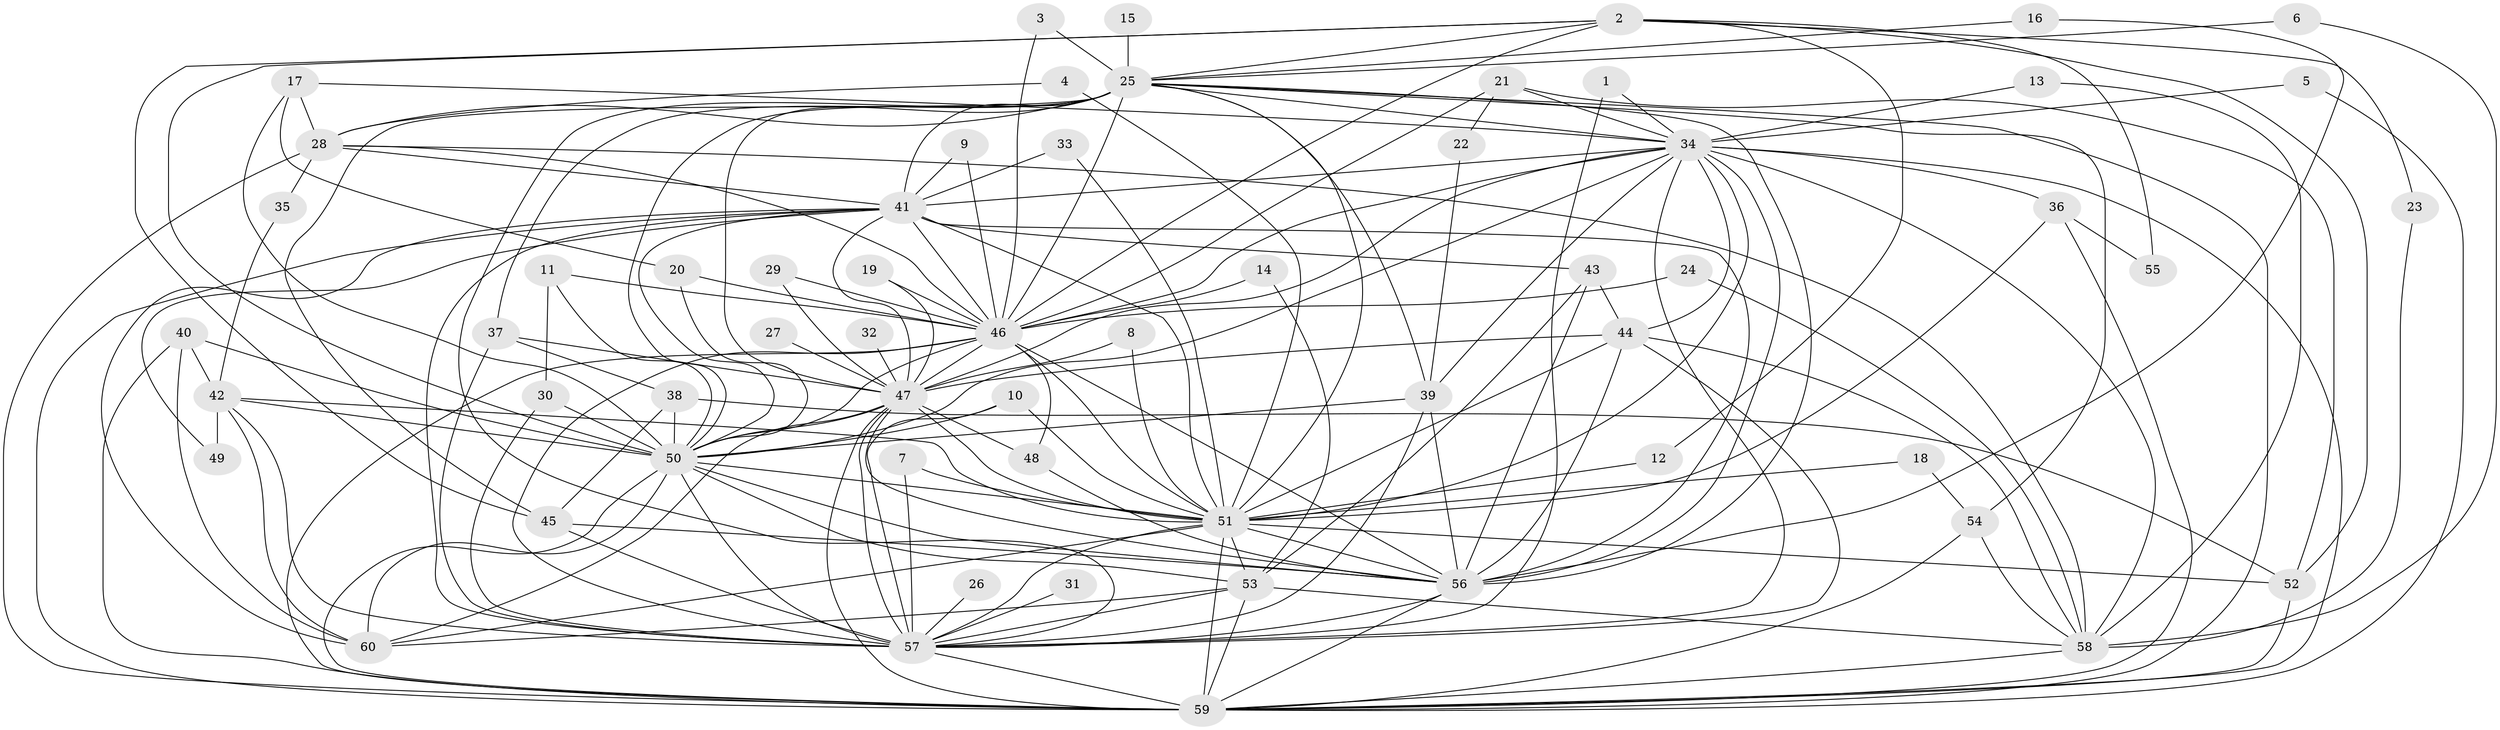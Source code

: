 // original degree distribution, {24: 0.016666666666666666, 17: 0.008333333333333333, 23: 0.008333333333333333, 20: 0.016666666666666666, 26: 0.008333333333333333, 21: 0.008333333333333333, 19: 0.008333333333333333, 16: 0.008333333333333333, 6: 0.03333333333333333, 2: 0.55, 8: 0.03333333333333333, 5: 0.025, 4: 0.06666666666666667, 3: 0.19166666666666668, 9: 0.008333333333333333, 7: 0.008333333333333333}
// Generated by graph-tools (version 1.1) at 2025/49/03/09/25 03:49:30]
// undirected, 60 vertices, 177 edges
graph export_dot {
graph [start="1"]
  node [color=gray90,style=filled];
  1;
  2;
  3;
  4;
  5;
  6;
  7;
  8;
  9;
  10;
  11;
  12;
  13;
  14;
  15;
  16;
  17;
  18;
  19;
  20;
  21;
  22;
  23;
  24;
  25;
  26;
  27;
  28;
  29;
  30;
  31;
  32;
  33;
  34;
  35;
  36;
  37;
  38;
  39;
  40;
  41;
  42;
  43;
  44;
  45;
  46;
  47;
  48;
  49;
  50;
  51;
  52;
  53;
  54;
  55;
  56;
  57;
  58;
  59;
  60;
  1 -- 34 [weight=1.0];
  1 -- 57 [weight=1.0];
  2 -- 12 [weight=1.0];
  2 -- 23 [weight=1.0];
  2 -- 25 [weight=1.0];
  2 -- 45 [weight=1.0];
  2 -- 46 [weight=1.0];
  2 -- 50 [weight=1.0];
  2 -- 52 [weight=1.0];
  2 -- 55 [weight=1.0];
  3 -- 25 [weight=1.0];
  3 -- 46 [weight=1.0];
  4 -- 28 [weight=1.0];
  4 -- 51 [weight=1.0];
  5 -- 34 [weight=2.0];
  5 -- 59 [weight=1.0];
  6 -- 25 [weight=1.0];
  6 -- 58 [weight=1.0];
  7 -- 51 [weight=1.0];
  7 -- 57 [weight=1.0];
  8 -- 47 [weight=1.0];
  8 -- 51 [weight=1.0];
  9 -- 41 [weight=1.0];
  9 -- 46 [weight=1.0];
  10 -- 50 [weight=1.0];
  10 -- 51 [weight=1.0];
  10 -- 57 [weight=1.0];
  11 -- 30 [weight=1.0];
  11 -- 46 [weight=1.0];
  11 -- 50 [weight=1.0];
  12 -- 51 [weight=2.0];
  13 -- 34 [weight=1.0];
  13 -- 58 [weight=1.0];
  14 -- 46 [weight=1.0];
  14 -- 53 [weight=1.0];
  15 -- 25 [weight=1.0];
  16 -- 25 [weight=1.0];
  16 -- 56 [weight=1.0];
  17 -- 20 [weight=1.0];
  17 -- 28 [weight=1.0];
  17 -- 34 [weight=1.0];
  17 -- 50 [weight=1.0];
  18 -- 51 [weight=1.0];
  18 -- 54 [weight=1.0];
  19 -- 46 [weight=1.0];
  19 -- 47 [weight=1.0];
  20 -- 46 [weight=1.0];
  20 -- 50 [weight=1.0];
  21 -- 22 [weight=1.0];
  21 -- 34 [weight=1.0];
  21 -- 46 [weight=1.0];
  21 -- 52 [weight=1.0];
  22 -- 39 [weight=1.0];
  23 -- 58 [weight=1.0];
  24 -- 46 [weight=1.0];
  24 -- 58 [weight=1.0];
  25 -- 28 [weight=1.0];
  25 -- 34 [weight=1.0];
  25 -- 37 [weight=1.0];
  25 -- 39 [weight=1.0];
  25 -- 41 [weight=2.0];
  25 -- 45 [weight=1.0];
  25 -- 46 [weight=2.0];
  25 -- 47 [weight=1.0];
  25 -- 50 [weight=1.0];
  25 -- 51 [weight=2.0];
  25 -- 54 [weight=1.0];
  25 -- 56 [weight=1.0];
  25 -- 57 [weight=1.0];
  25 -- 59 [weight=1.0];
  26 -- 57 [weight=1.0];
  27 -- 47 [weight=1.0];
  28 -- 35 [weight=1.0];
  28 -- 41 [weight=1.0];
  28 -- 46 [weight=1.0];
  28 -- 58 [weight=1.0];
  28 -- 59 [weight=1.0];
  29 -- 46 [weight=1.0];
  29 -- 47 [weight=1.0];
  30 -- 50 [weight=1.0];
  30 -- 57 [weight=1.0];
  31 -- 57 [weight=1.0];
  32 -- 47 [weight=1.0];
  33 -- 41 [weight=1.0];
  33 -- 51 [weight=1.0];
  34 -- 36 [weight=1.0];
  34 -- 39 [weight=1.0];
  34 -- 41 [weight=1.0];
  34 -- 44 [weight=1.0];
  34 -- 46 [weight=1.0];
  34 -- 47 [weight=1.0];
  34 -- 50 [weight=1.0];
  34 -- 51 [weight=2.0];
  34 -- 56 [weight=1.0];
  34 -- 57 [weight=1.0];
  34 -- 58 [weight=1.0];
  34 -- 59 [weight=1.0];
  35 -- 42 [weight=1.0];
  36 -- 51 [weight=1.0];
  36 -- 55 [weight=1.0];
  36 -- 59 [weight=1.0];
  37 -- 38 [weight=1.0];
  37 -- 47 [weight=1.0];
  37 -- 57 [weight=1.0];
  38 -- 45 [weight=1.0];
  38 -- 50 [weight=1.0];
  38 -- 52 [weight=1.0];
  39 -- 50 [weight=1.0];
  39 -- 56 [weight=2.0];
  39 -- 57 [weight=1.0];
  40 -- 42 [weight=1.0];
  40 -- 50 [weight=1.0];
  40 -- 59 [weight=1.0];
  40 -- 60 [weight=1.0];
  41 -- 43 [weight=1.0];
  41 -- 46 [weight=1.0];
  41 -- 47 [weight=1.0];
  41 -- 49 [weight=1.0];
  41 -- 50 [weight=1.0];
  41 -- 51 [weight=1.0];
  41 -- 56 [weight=1.0];
  41 -- 57 [weight=1.0];
  41 -- 59 [weight=1.0];
  41 -- 60 [weight=1.0];
  42 -- 49 [weight=1.0];
  42 -- 50 [weight=1.0];
  42 -- 51 [weight=1.0];
  42 -- 57 [weight=1.0];
  42 -- 60 [weight=1.0];
  43 -- 44 [weight=1.0];
  43 -- 53 [weight=1.0];
  43 -- 56 [weight=1.0];
  44 -- 47 [weight=1.0];
  44 -- 51 [weight=2.0];
  44 -- 56 [weight=1.0];
  44 -- 57 [weight=1.0];
  44 -- 58 [weight=1.0];
  45 -- 56 [weight=1.0];
  45 -- 57 [weight=2.0];
  46 -- 47 [weight=1.0];
  46 -- 48 [weight=1.0];
  46 -- 50 [weight=2.0];
  46 -- 51 [weight=1.0];
  46 -- 56 [weight=2.0];
  46 -- 57 [weight=2.0];
  46 -- 59 [weight=1.0];
  47 -- 48 [weight=1.0];
  47 -- 50 [weight=1.0];
  47 -- 51 [weight=2.0];
  47 -- 56 [weight=1.0];
  47 -- 57 [weight=1.0];
  47 -- 59 [weight=1.0];
  47 -- 60 [weight=1.0];
  48 -- 56 [weight=1.0];
  50 -- 51 [weight=1.0];
  50 -- 53 [weight=2.0];
  50 -- 56 [weight=1.0];
  50 -- 57 [weight=2.0];
  50 -- 59 [weight=2.0];
  50 -- 60 [weight=1.0];
  51 -- 52 [weight=1.0];
  51 -- 53 [weight=1.0];
  51 -- 56 [weight=1.0];
  51 -- 57 [weight=1.0];
  51 -- 59 [weight=2.0];
  51 -- 60 [weight=1.0];
  52 -- 59 [weight=1.0];
  53 -- 57 [weight=1.0];
  53 -- 58 [weight=1.0];
  53 -- 59 [weight=1.0];
  53 -- 60 [weight=1.0];
  54 -- 58 [weight=1.0];
  54 -- 59 [weight=1.0];
  56 -- 57 [weight=1.0];
  56 -- 59 [weight=1.0];
  57 -- 59 [weight=1.0];
  58 -- 59 [weight=1.0];
}
